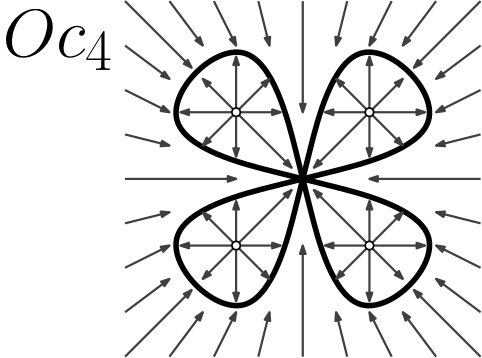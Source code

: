 <?xml version="1.0"?>
<!DOCTYPE ipe SYSTEM "ipe.dtd">
<ipe version="70107" creator="Ipe 7.1.8">
<info created="D:20130414171122" modified="D:20160228123710"/>
<ipestyle name="basic">
<symbol name="arrow/arc(spx)">
<path stroke="sym-stroke" fill="sym-stroke" pen="sym-pen">
0 0 m
-1 0.333 l
-1 -0.333 l
h
</path>
</symbol>
<symbol name="arrow/farc(spx)">
<path stroke="sym-stroke" fill="white" pen="sym-pen">
0 0 m
-1 0.333 l
-1 -0.333 l
h
</path>
</symbol>
<symbol name="mark/circle(sx)" transformations="translations">
<path fill="sym-stroke">
0.6 0 0 0.6 0 0 e
0.4 0 0 0.4 0 0 e
</path>
</symbol>
<symbol name="mark/disk(sx)" transformations="translations">
<path fill="sym-stroke">
0.6 0 0 0.6 0 0 e
</path>
</symbol>
<symbol name="mark/fdisk(sfx)" transformations="translations">
<group>
<path fill="sym-fill">
0.5 0 0 0.5 0 0 e
</path>
<path fill="sym-stroke" fillrule="eofill">
0.6 0 0 0.6 0 0 e
0.4 0 0 0.4 0 0 e
</path>
</group>
</symbol>
<symbol name="mark/box(sx)" transformations="translations">
<path fill="sym-stroke" fillrule="eofill">
-0.6 -0.6 m
0.6 -0.6 l
0.6 0.6 l
-0.6 0.6 l
h
-0.4 -0.4 m
0.4 -0.4 l
0.4 0.4 l
-0.4 0.4 l
h
</path>
</symbol>
<symbol name="mark/square(sx)" transformations="translations">
<path fill="sym-stroke">
-0.6 -0.6 m
0.6 -0.6 l
0.6 0.6 l
-0.6 0.6 l
h
</path>
</symbol>
<symbol name="mark/fsquare(sfx)" transformations="translations">
<group>
<path fill="sym-fill">
-0.5 -0.5 m
0.5 -0.5 l
0.5 0.5 l
-0.5 0.5 l
h
</path>
<path fill="sym-stroke" fillrule="eofill">
-0.6 -0.6 m
0.6 -0.6 l
0.6 0.6 l
-0.6 0.6 l
h
-0.4 -0.4 m
0.4 -0.4 l
0.4 0.4 l
-0.4 0.4 l
h
</path>
</group>
</symbol>
<symbol name="mark/cross(sx)" transformations="translations">
<group>
<path fill="sym-stroke">
-0.43 -0.57 m
0.57 0.43 l
0.43 0.57 l
-0.57 -0.43 l
h
</path>
<path fill="sym-stroke">
-0.43 0.57 m
0.57 -0.43 l
0.43 -0.57 l
-0.57 0.43 l
h
</path>
</group>
</symbol>
<symbol name="arrow/fnormal(spx)">
<path stroke="sym-stroke" fill="white" pen="sym-pen">
0 0 m
-1 0.333 l
-1 -0.333 l
h
</path>
</symbol>
<symbol name="arrow/pointed(spx)">
<path stroke="sym-stroke" fill="sym-stroke" pen="sym-pen">
0 0 m
-1 0.333 l
-0.8 0 l
-1 -0.333 l
h
</path>
</symbol>
<symbol name="arrow/fpointed(spx)">
<path stroke="sym-stroke" fill="white" pen="sym-pen">
0 0 m
-1 0.333 l
-0.8 0 l
-1 -0.333 l
h
</path>
</symbol>
<symbol name="arrow/linear(spx)">
<path stroke="sym-stroke" pen="sym-pen">
-1 0.333 m
0 0 l
-1 -0.333 l
</path>
</symbol>
<symbol name="arrow/fdouble(spx)">
<path stroke="sym-stroke" fill="white" pen="sym-pen">
0 0 m
-1 0.333 l
-1 -0.333 l
h
-1 0 m
-2 0.333 l
-2 -0.333 l
h
</path>
</symbol>
<symbol name="arrow/double(spx)">
<path stroke="sym-stroke" fill="sym-stroke" pen="sym-pen">
0 0 m
-1 0.333 l
-1 -0.333 l
h
-1 0 m
-2 0.333 l
-2 -0.333 l
h
</path>
</symbol>
<pen name="heavier" value="0.8"/>
<pen name="fat" value="1.2"/>
<pen name="ultrafat" value="2"/>
<symbolsize name="large" value="5"/>
<symbolsize name="small" value="2"/>
<symbolsize name="tiny" value="1.1"/>
<arrowsize name="large" value="10"/>
<arrowsize name="small" value="5"/>
<arrowsize name="tiny" value="3"/>
<color name="red" value="1 0 0"/>
<color name="green" value="0 1 0"/>
<color name="blue" value="0 0 1"/>
<color name="yellow" value="1 1 0"/>
<color name="orange" value="1 0.647 0"/>
<color name="gold" value="1 0.843 0"/>
<color name="purple" value="0.627 0.125 0.941"/>
<color name="gray" value="0.745"/>
<color name="brown" value="0.647 0.165 0.165"/>
<color name="navy" value="0 0 0.502"/>
<color name="pink" value="1 0.753 0.796"/>
<color name="seagreen" value="0.18 0.545 0.341"/>
<color name="turquoise" value="0.251 0.878 0.816"/>
<color name="violet" value="0.933 0.51 0.933"/>
<color name="darkblue" value="0 0 0.545"/>
<color name="darkcyan" value="0 0.545 0.545"/>
<color name="darkgray" value="0.663"/>
<color name="darkgreen" value="0 0.392 0"/>
<color name="darkmagenta" value="0.545 0 0.545"/>
<color name="darkorange" value="1 0.549 0"/>
<color name="darkred" value="0.545 0 0"/>
<color name="lightblue" value="0.678 0.847 0.902"/>
<color name="lightcyan" value="0.878 1 1"/>
<color name="lightgray" value="0.827"/>
<color name="lightgreen" value="0.565 0.933 0.565"/>
<color name="lightyellow" value="1 1 0.878"/>
<dashstyle name="dashed" value="[4] 0"/>
<dashstyle name="dotted" value="[1 3] 0"/>
<dashstyle name="dash dotted" value="[4 2 1 2] 0"/>
<dashstyle name="dash dot dotted" value="[4 2 1 2 1 2] 0"/>
<textsize name="large" value="\large"/>
<textsize name="small" value="\small"/>
<textsize name="tiny" value="\tiny"/>
<textsize name="Large" value="\Large"/>
<textsize name="LARGE" value="\LARGE"/>
<textsize name="huge" value="\huge"/>
<textsize name="Huge" value="\Huge"/>
<textsize name="footnote" value="\footnotesize"/>
<textstyle name="center" begin="\begin{center}" end="\end{center}"/>
<textstyle name="itemize" begin="\begin{itemize}" end="\end{itemize}"/>
<textstyle name="item" begin="\begin{itemize}\item{}" end="\end{itemize}"/>
<gridsize name="4 pts" value="4"/>
<gridsize name="8 pts (~3 mm)" value="8"/>
<gridsize name="16 pts (~6 mm)" value="16"/>
<gridsize name="32 pts (~12 mm)" value="32"/>
<gridsize name="10 pts (~3.5 mm)" value="10"/>
<gridsize name="20 pts (~7 mm)" value="20"/>
<gridsize name="14 pts (~5 mm)" value="14"/>
<gridsize name="28 pts (~10 mm)" value="28"/>
<gridsize name="56 pts (~20 mm)" value="56"/>
<anglesize name="90 deg" value="90"/>
<anglesize name="60 deg" value="60"/>
<anglesize name="45 deg" value="45"/>
<anglesize name="30 deg" value="30"/>
<anglesize name="22.5 deg" value="22.5"/>
<tiling name="falling" angle="-60" step="4" width="1"/>
<tiling name="rising" angle="30" step="4" width="1"/>
</ipestyle>
<ipestyle name="prueba">
<symbol name="arrow/arc(spx)">
<path stroke="sym-stroke" fill="sym-stroke" pen="sym-pen">
0 0 m
-1 0.333 l
-1 -0.333 l
h
</path>
</symbol>
<symbol name="arrow/farc(spx)">
<path stroke="sym-stroke" fill="white" pen="sym-pen">
0 0 m
-1 0.333 l
-1 -0.333 l
h
</path>
</symbol>
<symbol name="mark/circle(sx)" transformations="translations">
<path fill="sym-stroke">
0.6 0 0 0.6 0 0 e
0.4 0 0 0.4 0 0 e
</path>
</symbol>
<symbol name="mark/disk(sx)" transformations="translations">
<path fill="sym-stroke">
0.6 0 0 0.6 0 0 e
</path>
</symbol>
<symbol name="mark/fdisk(sfx)" transformations="translations">
<group>
<path fill="sym-fill">
0.5 0 0 0.5 0 0 e
</path>
<path fill="sym-stroke" fillrule="eofill">
0.6 0 0 0.6 0 0 e
0.4 0 0 0.4 0 0 e
</path>
</group>
</symbol>
<symbol name="mark/box(sx)" transformations="translations">
<path fill="sym-stroke" fillrule="eofill">
-0.6 -0.6 m
0.6 -0.6 l
0.6 0.6 l
-0.6 0.6 l
h
-0.4 -0.4 m
0.4 -0.4 l
0.4 0.4 l
-0.4 0.4 l
h
</path>
</symbol>
<symbol name="mark/square(sx)" transformations="translations">
<path fill="sym-stroke">
-0.6 -0.6 m
0.6 -0.6 l
0.6 0.6 l
-0.6 0.6 l
h
</path>
</symbol>
<symbol name="mark/fsquare(sfx)" transformations="translations">
<group>
<path fill="sym-fill">
-0.5 -0.5 m
0.5 -0.5 l
0.5 0.5 l
-0.5 0.5 l
h
</path>
<path fill="sym-stroke" fillrule="eofill">
-0.6 -0.6 m
0.6 -0.6 l
0.6 0.6 l
-0.6 0.6 l
h
-0.4 -0.4 m
0.4 -0.4 l
0.4 0.4 l
-0.4 0.4 l
h
</path>
</group>
</symbol>
<symbol name="mark/cross(sx)" transformations="translations">
<group>
<path fill="sym-stroke">
-0.43 -0.57 m
0.57 0.43 l
0.43 0.57 l
-0.57 -0.43 l
h
</path>
<path fill="sym-stroke">
-0.43 0.57 m
0.57 -0.43 l
0.43 -0.57 l
-0.57 0.43 l
h
</path>
</group>
</symbol>
<symbol name="arrow/fnormal(spx)">
<path stroke="sym-stroke" fill="white" pen="sym-pen">
0 0 m
-1 0.333 l
-1 -0.333 l
h
</path>
</symbol>
<symbol name="arrow/pointed(spx)">
<path stroke="sym-stroke" fill="sym-stroke" pen="sym-pen">
0 0 m
-1 0.333 l
-0.8 0 l
-1 -0.333 l
h
</path>
</symbol>
<symbol name="arrow/fpointed(spx)">
<path stroke="sym-stroke" fill="white" pen="sym-pen">
0 0 m
-1 0.333 l
-0.8 0 l
-1 -0.333 l
h
</path>
</symbol>
<symbol name="arrow/linear(spx)">
<path stroke="sym-stroke" pen="sym-pen">
-1 0.333 m
0 0 l
-1 -0.333 l
</path>
</symbol>
<symbol name="arrow/fdouble(spx)">
<path stroke="sym-stroke" fill="white" pen="sym-pen">
0 0 m
-1 0.333 l
-1 -0.333 l
h
-1 0 m
-2 0.333 l
-2 -0.333 l
h
</path>
</symbol>
<symbol name="arrow/double(spx)">
<path stroke="sym-stroke" fill="sym-stroke" pen="sym-pen">
0 0 m
-1 0.333 l
-1 -0.333 l
h
-1 0 m
-2 0.333 l
-2 -0.333 l
h
</path>
</symbol>
<pen name="heavier" value="0.8"/>
<pen name="fat" value="1.2"/>
<pen name="ultrafat" value="2"/>
<symbolsize name="large" value="5"/>
<symbolsize name="small" value="2"/>
<symbolsize name="tiny" value="1.1"/>
<arrowsize name="large" value="10"/>
<arrowsize name="small" value="5"/>
<arrowsize name="tiny" value="3"/>
<color name="red" value="1 0 0"/>
<color name="green" value="0 1 0"/>
<color name="blue" value="0 0 1"/>
<color name="yellow" value="1 1 0"/>
<color name="orange" value="1 0.647 0"/>
<color name="gold" value="1 0.843 0"/>
<color name="purple" value="0.627 0.125 0.941"/>
<color name="gray" value="0.745"/>
<color name="brown" value="0.647 0.165 0.165"/>
<color name="navy" value="0 0 0.502"/>
<color name="pink" value="1 0.753 0.796"/>
<color name="seagreen" value="0.18 0.545 0.341"/>
<color name="turquoise" value="0.251 0.878 0.816"/>
<color name="violet" value="0.933 0.51 0.933"/>
<color name="darkblue" value="0 0 0.545"/>
<color name="darkcyan" value="0 0.545 0.545"/>
<color name="darkgray" value="0.663"/>
<color name="darkgreen" value="0 0.392 0"/>
<color name="darkmagenta" value="0.545 0 0.545"/>
<color name="darkorange" value="1 0.549 0"/>
<color name="darkred" value="0.545 0 0"/>
<color name="lightblue" value="0.678 0.847 0.902"/>
<color name="lightcyan" value="0.878 1 1"/>
<color name="lightgray" value="0.827"/>
<color name="lightgreen" value="0.565 0.933 0.565"/>
<color name="lightyellow" value="1 1 0.878"/>
<color name="gray7" value="0.87"/>
<color name="azul" value="0.237 0.659 0.659"/>
<color name="amarillo" value="0.957 0.969 0.714"/>
<dashstyle name="dashed" value="[4] 0"/>
<dashstyle name="dotted" value="[1 3] 0"/>
<dashstyle name="dash dotted" value="[4 2 1 2] 0"/>
<dashstyle name="dash dot dotted" value="[4 2 1 2 1 2] 0"/>
<dashstyle name="medium dashed" value="[8] 0"/>
<dashstyle name="large dashed" value="[12] 0"/>
<dashstyle name="large dotted" value="[2 4] 0"/>
<dashstyle name="Large dashed" value="[16] 0"/>
<textsize name="large" value="\large"/>
<textsize name="small" value="\small"/>
<textsize name="tiny" value="\tiny"/>
<textsize name="Large" value="\Large"/>
<textsize name="LARGE" value="\LARGE"/>
<textsize name="huge" value="\huge"/>
<textsize name="Huge" value="\Huge"/>
<textsize name="footnote" value="\footnotesize"/>
<textstyle name="center" begin="\begin{center}" end="\end{center}"/>
<textstyle name="itemize" begin="\begin{itemize}" end="\end{itemize}"/>
<textstyle name="item" begin="\begin{itemize}\item{}" end="\end{itemize}"/>
<gridsize name="4 pts" value="4"/>
<gridsize name="8 pts (~3 mm)" value="8"/>
<gridsize name="16 pts (~6 mm)" value="16"/>
<gridsize name="32 pts (~12 mm)" value="32"/>
<gridsize name="10 pts (~3.5 mm)" value="10"/>
<gridsize name="20 pts (~7 mm)" value="20"/>
<gridsize name="14 pts (~5 mm)" value="14"/>
<gridsize name="28 pts (~10 mm)" value="28"/>
<gridsize name="56 pts (~20 mm)" value="56"/>
<anglesize name="90 deg" value="90"/>
<anglesize name="60 deg" value="60"/>
<anglesize name="45 deg" value="45"/>
<anglesize name="30 deg" value="30"/>
<anglesize name="22.5 deg" value="22.5"/>
<opacity name="10%" value="0.1"/>
<opacity name="20%" value="0.2"/>
<opacity name="30%" value="0.3"/>
<opacity name="40%" value="0.4"/>
<opacity name="50%" value="0.5"/>
<opacity name="60%" value="0.6"/>
<opacity name="70%" value="0.7"/>
<opacity name="80%" value="0.8"/>
<opacity name="90%" value="0.9"/>
<tiling name="falling" angle="-60" step="4" width="1"/>
<tiling name="rising" angle="30" step="4" width="1"/>
</ipestyle>
<page>
<layer name="alpha"/>
<view layers="alpha" active="alpha"/>
<path layer="alpha" stroke="black" pen="ultrafat">
256 448 m
272 512
320 464
256 448 s
</path>
<path stroke="black" pen="ultrafat">
256 448 m
320 432
272 384
256 448 s
</path>
<path stroke="black" pen="ultrafat">
256 448 m
240 384
192 432
256 448 s
</path>
<path stroke="black" pen="ultrafat">
256 448 m
192 464
240 512
256 448 s
</path>
<path stroke="0.247" pen="heavier" arrow="normal/tiny">
256 512 m
256 472 l
</path>
<path stroke="0.247" pen="heavier" arrow="normal/tiny">
320 448 m
280 448 l
</path>
<path stroke="0.247" pen="heavier" arrow="normal/tiny">
256 384 m
256 424 l
</path>
<path stroke="0.247" pen="heavier" arrow="normal/tiny">
192 448 m
232 448 l
</path>
<path stroke="0.247" pen="heavier" arrow="normal/tiny">
192 512 m
216 488 l
</path>
<path stroke="0.247" pen="heavier" arrow="normal/tiny">
320 512 m
296 488 l
</path>
<path stroke="0.247" pen="heavier" arrow="normal/tiny">
320 384 m
296 408 l
</path>
<path stroke="0.247" pen="heavier" arrow="normal/tiny">
192 384 m
216 408 l
</path>
<path stroke="0.247" pen="heavier" arrow="normal/tiny">
224 512 m
232 496 l
</path>
<path stroke="0.247" pen="heavier" arrow="normal/tiny">
288 512 m
280 496 l
</path>
<path stroke="0.247" pen="heavier" arrow="normal/tiny">
320 480 m
304 472 l
</path>
<path matrix="1 0 0 1 0 -8" stroke="0.247" pen="heavier" arrow="normal/tiny">
320 424 m
304 432 l
</path>
<path stroke="0.247" pen="heavier" arrow="normal/tiny">
288 384 m
280 400 l
</path>
<path stroke="0.247" pen="heavier" arrow="normal/tiny">
224 384 m
232 400 l
</path>
<path stroke="0.247" pen="heavier" arrow="normal/tiny">
192 416 m
208 424 l
</path>
<path stroke="0.247" pen="heavier" arrow="normal/tiny">
192 480 m
208 472 l
</path>
<path stroke="0.247" pen="heavier" arrow="normal/tiny">
192 464 m
208 460 l
</path>
<path stroke="0.247" pen="heavier" arrow="normal/tiny">
192 496 m
208 484 l
</path>
<path stroke="0.247" pen="heavier" arrow="normal/tiny">
208 512 m
220 496 l
</path>
<path stroke="0.247" pen="heavier" arrow="normal/tiny">
240 512 m
244 496 l
</path>
<path stroke="0.247" pen="heavier" arrow="normal/tiny">
272 512 m
268 496 l
</path>
<path stroke="0.247" pen="heavier" arrow="normal/tiny">
304 512 m
292 496 l
</path>
<path stroke="0.247" pen="heavier" arrow="normal/tiny">
320 496 m
304 484 l
</path>
<path stroke="0.247" pen="heavier" arrow="normal/tiny">
320 464 m
304 460 l
</path>
<path stroke="0.247" pen="heavier" arrow="normal/tiny">
320 432 m
304 436 l
</path>
<path stroke="0.247" pen="heavier" arrow="normal/tiny">
320 400 m
304 412 l
</path>
<path stroke="0.247" pen="heavier" arrow="normal/tiny">
304 384 m
292 400 l
</path>
<path stroke="0.247" pen="heavier" arrow="normal/tiny">
272 384 m
268 400 l
</path>
<path stroke="0.247" pen="heavier" arrow="normal/tiny">
240 384 m
244 400 l
</path>
<path stroke="0.247" pen="heavier" arrow="normal/tiny">
208 384 m
220 400 l
</path>
<path stroke="0.247" pen="heavier" arrow="normal/tiny">
192 400 m
208 412 l
</path>
<path stroke="0.247" pen="heavier" arrow="normal/tiny">
192 432 m
208 436 l
</path>
<path stroke="0.247" pen="heavier" arrow="normal/tiny">
280 472 m
292 484 l
</path>
<path stroke="0.247" pen="heavier" arrow="normal/tiny">
232 472 m
220 484 l
</path>
<path stroke="0.247" pen="heavier" arrow="normal/tiny">
232 424 m
220 412 l
</path>
<path stroke="0.247" pen="heavier" arrow="normal/tiny">
280 424 m
292 412 l
</path>
<path stroke="0.247" pen="heavier" arrow="normal/tiny">
280 472 m
260 452 l
</path>
<path stroke="0.247" pen="heavier" arrow="normal/tiny">
232 472 m
252 452 l
</path>
<path stroke="0.247" pen="heavier" arrow="normal/tiny">
232 424 m
252 444 l
</path>
<path stroke="0.247" pen="heavier" arrow="normal/tiny">
280 424 m
260 444 l
</path>
<path stroke="0.247" pen="heavier" arrow="normal/tiny">
232 472 m
232 492 l
</path>
<path stroke="0.247" pen="heavier" arrow="normal/tiny">
232 472 m
212 472 l
</path>
<path stroke="0.247" pen="heavier" arrow="normal/tiny">
280 472 m
280 492 l
</path>
<path stroke="0.247" pen="heavier" arrow="normal/tiny">
280 472 m
300 472 l
</path>
<path stroke="0.247" pen="heavier" arrow="normal/tiny">
280 424 m
280 404 l
</path>
<path stroke="0.247" pen="heavier" arrow="normal/tiny">
280 424 m
300 424 l
</path>
<path stroke="0.247" pen="heavier" arrow="normal/tiny">
232 424 m
232 404 l
</path>
<path stroke="0.247" pen="heavier" arrow="normal/tiny">
232 424 m
212 424 l
</path>
<path stroke="0.247" pen="heavier" arrow="normal/tiny">
232 472 m
248 472 l
</path>
<path stroke="0.247" pen="heavier" arrow="normal/tiny">
232 472 m
232 456 l
</path>
<path stroke="0.247" pen="heavier" arrow="normal/tiny">
280 472 m
264 472 l
</path>
<path stroke="0.247" pen="heavier" arrow="normal/tiny">
280 472 m
280 456 l
</path>
<path stroke="0.247" pen="heavier" arrow="normal/tiny">
280 424 m
280 440 l
</path>
<path stroke="0.247" pen="heavier" arrow="normal/tiny">
280 424 m
264 424 l
</path>
<path stroke="0.247" pen="heavier" arrow="normal/tiny">
232 424 m
232 440 l
</path>
<path stroke="0.247" pen="heavier" arrow="normal/tiny">
232 424 m
248 424 l
</path>
<path stroke="0.247" pen="heavier" arrow="normal/tiny">
232 424 m
220 436 l
</path>
<path stroke="0.247" pen="heavier" arrow="normal/tiny">
232 424 m
244 412 l
</path>
<path stroke="0.247" pen="heavier" arrow="normal/tiny">
280 424 m
292 436 l
</path>
<path stroke="0.247" pen="heavier" arrow="normal/tiny">
280 424 m
268 412 l
</path>
<path stroke="0.247" pen="heavier" arrow="normal/tiny">
280 472 m
292 460 l
</path>
<path stroke="0.247" pen="heavier" arrow="normal/tiny">
280 472 m
268 484 l
</path>
<path stroke="0.247" pen="heavier" arrow="normal/tiny">
232 472 m
244 484 l
</path>
<path stroke="0.247" pen="heavier" arrow="normal/tiny">
232 472 m
220 460 l
</path>
<use name="mark/fdisk(sfx)" pos="232 472" size="normal" stroke="black" fill="white"/>
<use name="mark/fdisk(sfx)" pos="280 472" size="normal" stroke="black" fill="white"/>
<use name="mark/fdisk(sfx)" pos="280 424" size="normal" stroke="black" fill="white"/>
<use name="mark/fdisk(sfx)" pos="232 424" size="normal" stroke="black" fill="white"/>
<text matrix="1 0 0 1 -188 -4" transformations="translations" pos="336 496" stroke="black" type="label" width="39.642" height="16.939" depth="4.78" valign="baseline" size="Huge">$Oc_4$</text>
</page>
</ipe>

